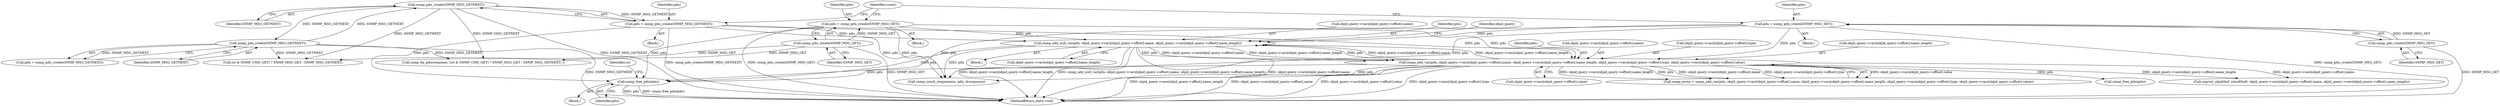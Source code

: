 digraph "0_php_cab1c3b3708eead315e033359d07049b23b147a3_5@pointer" {
"1000450" [label="(Call,snmp_free_pdu(pdu))"];
"1000311" [label="(Call,pdu = snmp_pdu_create(SNMP_MSG_SET))"];
"1000313" [label="(Call,snmp_pdu_create(SNMP_MSG_SET))"];
"1000291" [label="(Call,pdu = snmp_pdu_create(SNMP_MSG_GET))"];
"1000293" [label="(Call,snmp_pdu_create(SNMP_MSG_GET))"];
"1000423" [label="(Call,snmp_add_null_var(pdu, objid_query->vars[objid_query->offset].name, objid_query->vars[objid_query->offset].name_length))"];
"1000301" [label="(Call,pdu = snmp_pdu_create(SNMP_MSG_GETNEXT))"];
"1000303" [label="(Call,snmp_pdu_create(SNMP_MSG_GETNEXT))"];
"1000246" [label="(Call,snmp_pdu_create(SNMP_MSG_GETNEXT))"];
"1000354" [label="(Call,snmp_add_var(pdu, objid_query->vars[objid_query->offset].name, objid_query->vars[objid_query->offset].name_length, objid_query->vars[objid_query->offset].type, objid_query->vars[objid_query->offset].value))"];
"1000365" [label="(Call,objid_query->vars[objid_query->offset].name_length)"];
"1000312" [label="(Identifier,pdu)"];
"1000453" [label="(Identifier,ss)"];
"1000247" [label="(Identifier,SNMP_MSG_GETNEXT)"];
"1000355" [label="(Identifier,pdu)"];
"1001158" [label="(MethodReturn,static void)"];
"1000244" [label="(Call,pdu = snmp_pdu_create(SNMP_MSG_GETNEXT))"];
"1000302" [label="(Identifier,pdu)"];
"1000291" [label="(Call,pdu = snmp_pdu_create(SNMP_MSG_GET))"];
"1001087" [label="(Call,snmp_fix_pdu(response, ((st & SNMP_CMD_GET) ? SNMP_MSG_GET : SNMP_MSG_GETNEXT) ))"];
"1000303" [label="(Call,snmp_pdu_create(SNMP_MSG_GETNEXT))"];
"1000356" [label="(Call,objid_query->vars[objid_query->offset].name)"];
"1000425" [label="(Call,objid_query->vars[objid_query->offset].name)"];
"1000449" [label="(Block,)"];
"1000451" [label="(Identifier,pdu)"];
"1000354" [label="(Call,snmp_add_var(pdu, objid_query->vars[objid_query->offset].name, objid_query->vars[objid_query->offset].name_length, objid_query->vars[objid_query->offset].type, objid_query->vars[objid_query->offset].value))"];
"1000311" [label="(Call,pdu = snmp_pdu_create(SNMP_MSG_SET))"];
"1000293" [label="(Call,snmp_pdu_create(SNMP_MSG_GET))"];
"1000422" [label="(Block,)"];
"1000323" [label="(Identifier,count)"];
"1000300" [label="(Block,)"];
"1000304" [label="(Identifier,SNMP_MSG_GETNEXT)"];
"1000424" [label="(Identifier,pdu)"];
"1001089" [label="(Call,(st & SNMP_CMD_GET) ? SNMP_MSG_GET : SNMP_MSG_GETNEXT)"];
"1000301" [label="(Call,pdu = snmp_pdu_create(SNMP_MSG_GETNEXT))"];
"1000434" [label="(Call,objid_query->vars[objid_query->offset].name_length)"];
"1000459" [label="(Call,snmp_synch_response(ss, pdu, &response))"];
"1000383" [label="(Call,objid_query->vars[objid_query->offset].value)"];
"1000450" [label="(Call,snmp_free_pdu(pdu))"];
"1000294" [label="(Identifier,SNMP_MSG_GET)"];
"1000246" [label="(Call,snmp_pdu_create(SNMP_MSG_GETNEXT))"];
"1000352" [label="(Call,snmp_errno = snmp_add_var(pdu, objid_query->vars[objid_query->offset].name, objid_query->vars[objid_query->offset].name_length, objid_query->vars[objid_query->offset].type, objid_query->vars[objid_query->offset].value))"];
"1000310" [label="(Block,)"];
"1000313" [label="(Call,snmp_pdu_create(SNMP_MSG_SET))"];
"1000415" [label="(Call,snmp_free_pdu(pdu))"];
"1000341" [label="(Identifier,objid_query)"];
"1000423" [label="(Call,snmp_add_null_var(pdu, objid_query->vars[objid_query->offset].name, objid_query->vars[objid_query->offset].name_length))"];
"1000393" [label="(Call,snprint_objid(buf, sizeof(buf), objid_query->vars[objid_query->offset].name, objid_query->vars[objid_query->offset].name_length))"];
"1000314" [label="(Identifier,SNMP_MSG_SET)"];
"1000374" [label="(Call,objid_query->vars[objid_query->offset].type)"];
"1000292" [label="(Identifier,pdu)"];
"1000290" [label="(Block,)"];
"1000450" -> "1000449"  [label="AST: "];
"1000450" -> "1000451"  [label="CFG: "];
"1000451" -> "1000450"  [label="AST: "];
"1000453" -> "1000450"  [label="CFG: "];
"1000450" -> "1001158"  [label="DDG: snmp_free_pdu(pdu)"];
"1000450" -> "1001158"  [label="DDG: pdu"];
"1000311" -> "1000450"  [label="DDG: pdu"];
"1000291" -> "1000450"  [label="DDG: pdu"];
"1000423" -> "1000450"  [label="DDG: pdu"];
"1000301" -> "1000450"  [label="DDG: pdu"];
"1000354" -> "1000450"  [label="DDG: pdu"];
"1000311" -> "1000310"  [label="AST: "];
"1000311" -> "1000313"  [label="CFG: "];
"1000312" -> "1000311"  [label="AST: "];
"1000313" -> "1000311"  [label="AST: "];
"1000323" -> "1000311"  [label="CFG: "];
"1000311" -> "1001158"  [label="DDG: snmp_pdu_create(SNMP_MSG_SET)"];
"1000313" -> "1000311"  [label="DDG: SNMP_MSG_SET"];
"1000311" -> "1000354"  [label="DDG: pdu"];
"1000311" -> "1000423"  [label="DDG: pdu"];
"1000311" -> "1000459"  [label="DDG: pdu"];
"1000313" -> "1000314"  [label="CFG: "];
"1000314" -> "1000313"  [label="AST: "];
"1000313" -> "1001158"  [label="DDG: SNMP_MSG_SET"];
"1000291" -> "1000290"  [label="AST: "];
"1000291" -> "1000293"  [label="CFG: "];
"1000292" -> "1000291"  [label="AST: "];
"1000293" -> "1000291"  [label="AST: "];
"1000323" -> "1000291"  [label="CFG: "];
"1000291" -> "1001158"  [label="DDG: snmp_pdu_create(SNMP_MSG_GET)"];
"1000293" -> "1000291"  [label="DDG: SNMP_MSG_GET"];
"1000291" -> "1000354"  [label="DDG: pdu"];
"1000291" -> "1000423"  [label="DDG: pdu"];
"1000291" -> "1000459"  [label="DDG: pdu"];
"1000293" -> "1000294"  [label="CFG: "];
"1000294" -> "1000293"  [label="AST: "];
"1000293" -> "1001158"  [label="DDG: SNMP_MSG_GET"];
"1000293" -> "1001087"  [label="DDG: SNMP_MSG_GET"];
"1000293" -> "1001089"  [label="DDG: SNMP_MSG_GET"];
"1000423" -> "1000422"  [label="AST: "];
"1000423" -> "1000434"  [label="CFG: "];
"1000424" -> "1000423"  [label="AST: "];
"1000425" -> "1000423"  [label="AST: "];
"1000434" -> "1000423"  [label="AST: "];
"1000341" -> "1000423"  [label="CFG: "];
"1000423" -> "1001158"  [label="DDG: objid_query->vars[objid_query->offset].name_length"];
"1000423" -> "1001158"  [label="DDG: snmp_add_null_var(pdu, objid_query->vars[objid_query->offset].name, objid_query->vars[objid_query->offset].name_length)"];
"1000423" -> "1001158"  [label="DDG: objid_query->vars[objid_query->offset].name"];
"1000423" -> "1000354"  [label="DDG: pdu"];
"1000423" -> "1000354"  [label="DDG: objid_query->vars[objid_query->offset].name"];
"1000423" -> "1000354"  [label="DDG: objid_query->vars[objid_query->offset].name_length"];
"1000301" -> "1000423"  [label="DDG: pdu"];
"1000354" -> "1000423"  [label="DDG: pdu"];
"1000354" -> "1000423"  [label="DDG: objid_query->vars[objid_query->offset].name"];
"1000354" -> "1000423"  [label="DDG: objid_query->vars[objid_query->offset].name_length"];
"1000423" -> "1000459"  [label="DDG: pdu"];
"1000301" -> "1000300"  [label="AST: "];
"1000301" -> "1000303"  [label="CFG: "];
"1000302" -> "1000301"  [label="AST: "];
"1000303" -> "1000301"  [label="AST: "];
"1000323" -> "1000301"  [label="CFG: "];
"1000301" -> "1001158"  [label="DDG: snmp_pdu_create(SNMP_MSG_GETNEXT)"];
"1000303" -> "1000301"  [label="DDG: SNMP_MSG_GETNEXT"];
"1000301" -> "1000354"  [label="DDG: pdu"];
"1000301" -> "1000459"  [label="DDG: pdu"];
"1000303" -> "1000304"  [label="CFG: "];
"1000304" -> "1000303"  [label="AST: "];
"1000303" -> "1001158"  [label="DDG: SNMP_MSG_GETNEXT"];
"1000303" -> "1000246"  [label="DDG: SNMP_MSG_GETNEXT"];
"1000246" -> "1000303"  [label="DDG: SNMP_MSG_GETNEXT"];
"1000303" -> "1001087"  [label="DDG: SNMP_MSG_GETNEXT"];
"1000303" -> "1001089"  [label="DDG: SNMP_MSG_GETNEXT"];
"1000246" -> "1000244"  [label="AST: "];
"1000246" -> "1000247"  [label="CFG: "];
"1000247" -> "1000246"  [label="AST: "];
"1000244" -> "1000246"  [label="CFG: "];
"1000246" -> "1001158"  [label="DDG: SNMP_MSG_GETNEXT"];
"1000246" -> "1000244"  [label="DDG: SNMP_MSG_GETNEXT"];
"1000246" -> "1001087"  [label="DDG: SNMP_MSG_GETNEXT"];
"1000246" -> "1001089"  [label="DDG: SNMP_MSG_GETNEXT"];
"1000354" -> "1000352"  [label="AST: "];
"1000354" -> "1000383"  [label="CFG: "];
"1000355" -> "1000354"  [label="AST: "];
"1000356" -> "1000354"  [label="AST: "];
"1000365" -> "1000354"  [label="AST: "];
"1000374" -> "1000354"  [label="AST: "];
"1000383" -> "1000354"  [label="AST: "];
"1000352" -> "1000354"  [label="CFG: "];
"1000354" -> "1001158"  [label="DDG: objid_query->vars[objid_query->offset].name_length"];
"1000354" -> "1001158"  [label="DDG: objid_query->vars[objid_query->offset].name"];
"1000354" -> "1001158"  [label="DDG: objid_query->vars[objid_query->offset].value"];
"1000354" -> "1001158"  [label="DDG: objid_query->vars[objid_query->offset].type"];
"1000354" -> "1000352"  [label="DDG: objid_query->vars[objid_query->offset].value"];
"1000354" -> "1000352"  [label="DDG: objid_query->vars[objid_query->offset].name_length"];
"1000354" -> "1000352"  [label="DDG: pdu"];
"1000354" -> "1000352"  [label="DDG: objid_query->vars[objid_query->offset].name"];
"1000354" -> "1000352"  [label="DDG: objid_query->vars[objid_query->offset].type"];
"1000354" -> "1000393"  [label="DDG: objid_query->vars[objid_query->offset].name"];
"1000354" -> "1000393"  [label="DDG: objid_query->vars[objid_query->offset].name_length"];
"1000354" -> "1000415"  [label="DDG: pdu"];
"1000354" -> "1000459"  [label="DDG: pdu"];
}
